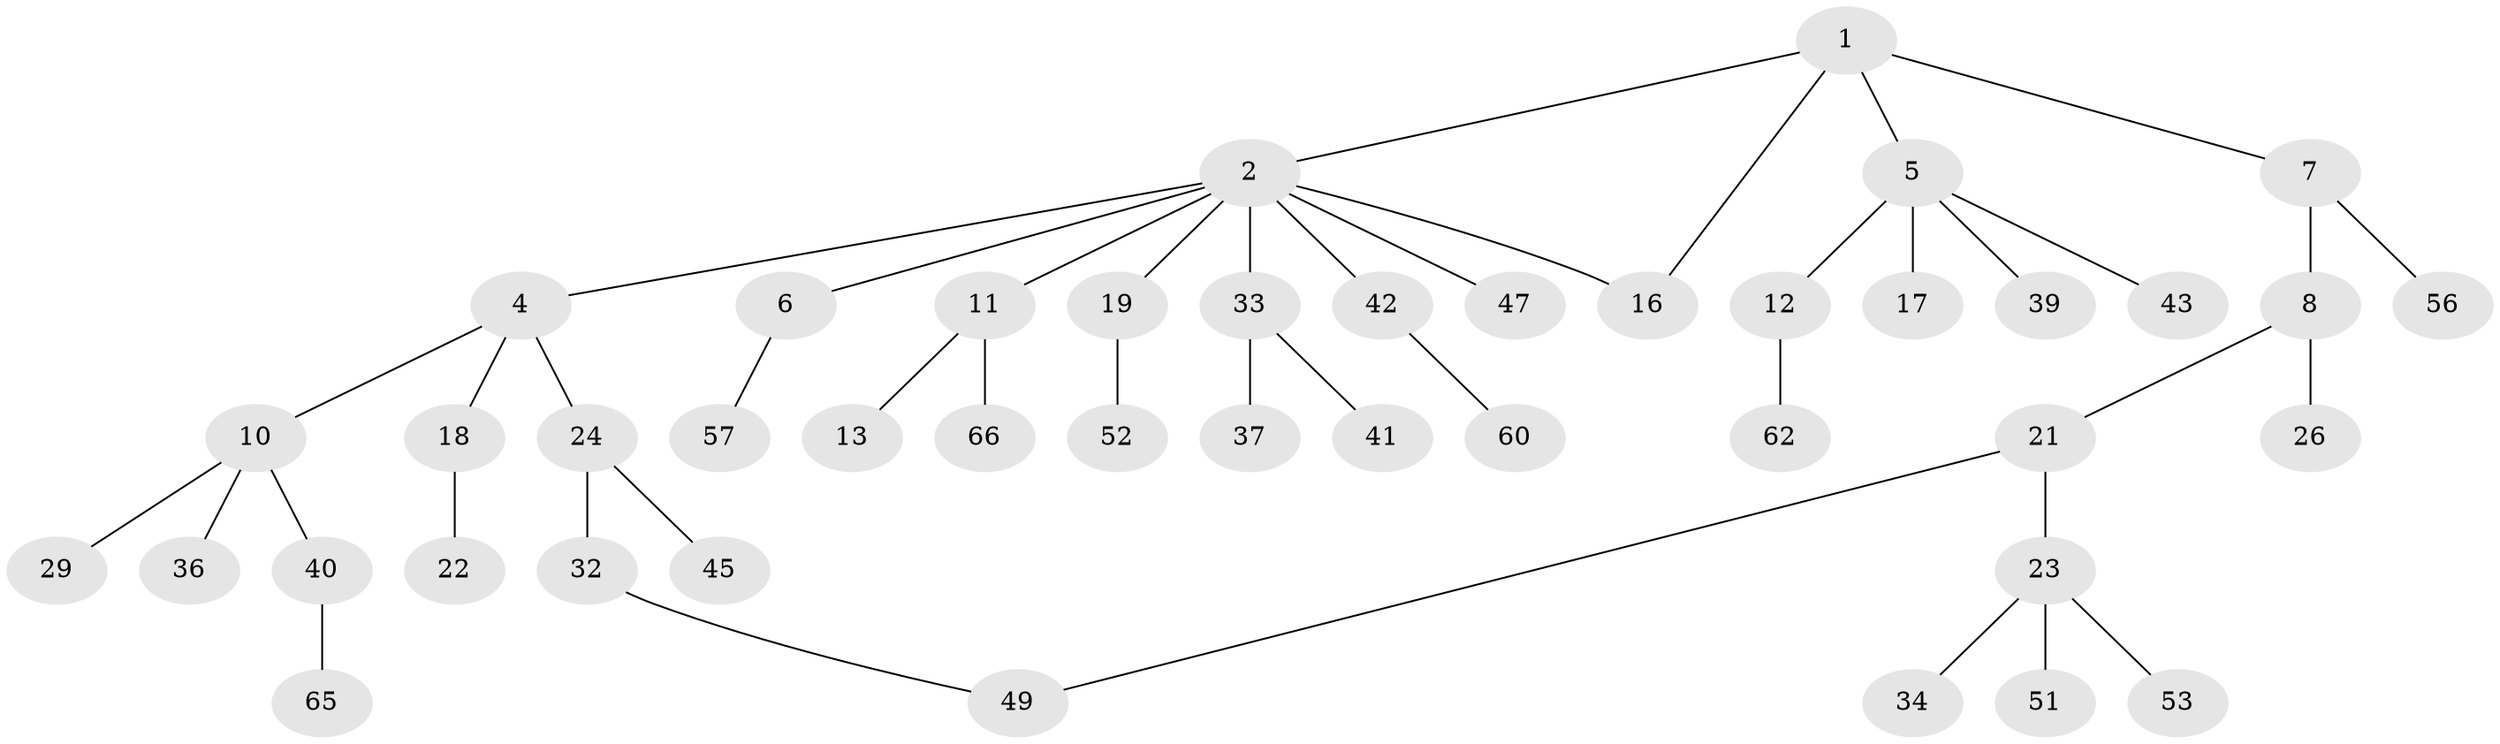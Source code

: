 // Generated by graph-tools (version 1.1) at 2025/23/03/03/25 07:23:31]
// undirected, 43 vertices, 44 edges
graph export_dot {
graph [start="1"]
  node [color=gray90,style=filled];
  1 [super="+15"];
  2 [super="+3"];
  4;
  5 [super="+9"];
  6 [super="+58"];
  7 [super="+61"];
  8 [super="+20"];
  10 [super="+14"];
  11 [super="+44"];
  12 [super="+48"];
  13 [super="+25"];
  16 [super="+55"];
  17;
  18 [super="+28"];
  19 [super="+35"];
  21 [super="+30"];
  22;
  23 [super="+27"];
  24 [super="+31"];
  26;
  29 [super="+38"];
  32;
  33 [super="+67"];
  34 [super="+54"];
  36;
  37;
  39;
  40 [super="+46"];
  41;
  42 [super="+59"];
  43 [super="+63"];
  45;
  47 [super="+64"];
  49 [super="+50"];
  51;
  52;
  53;
  56;
  57;
  60;
  62;
  65;
  66;
  1 -- 2;
  1 -- 5;
  1 -- 7;
  1 -- 16;
  2 -- 4;
  2 -- 6;
  2 -- 19;
  2 -- 42;
  2 -- 47;
  2 -- 33;
  2 -- 11;
  2 -- 16;
  4 -- 10;
  4 -- 18;
  4 -- 24;
  5 -- 43;
  5 -- 17;
  5 -- 12;
  5 -- 39;
  6 -- 57;
  7 -- 8;
  7 -- 56;
  8 -- 26;
  8 -- 21;
  10 -- 36;
  10 -- 40;
  10 -- 29;
  11 -- 13;
  11 -- 66;
  12 -- 62;
  18 -- 22;
  19 -- 52;
  21 -- 23;
  21 -- 49;
  23 -- 51;
  23 -- 34;
  23 -- 53;
  24 -- 32;
  24 -- 45;
  32 -- 49;
  33 -- 37;
  33 -- 41;
  40 -- 65;
  42 -- 60;
}
